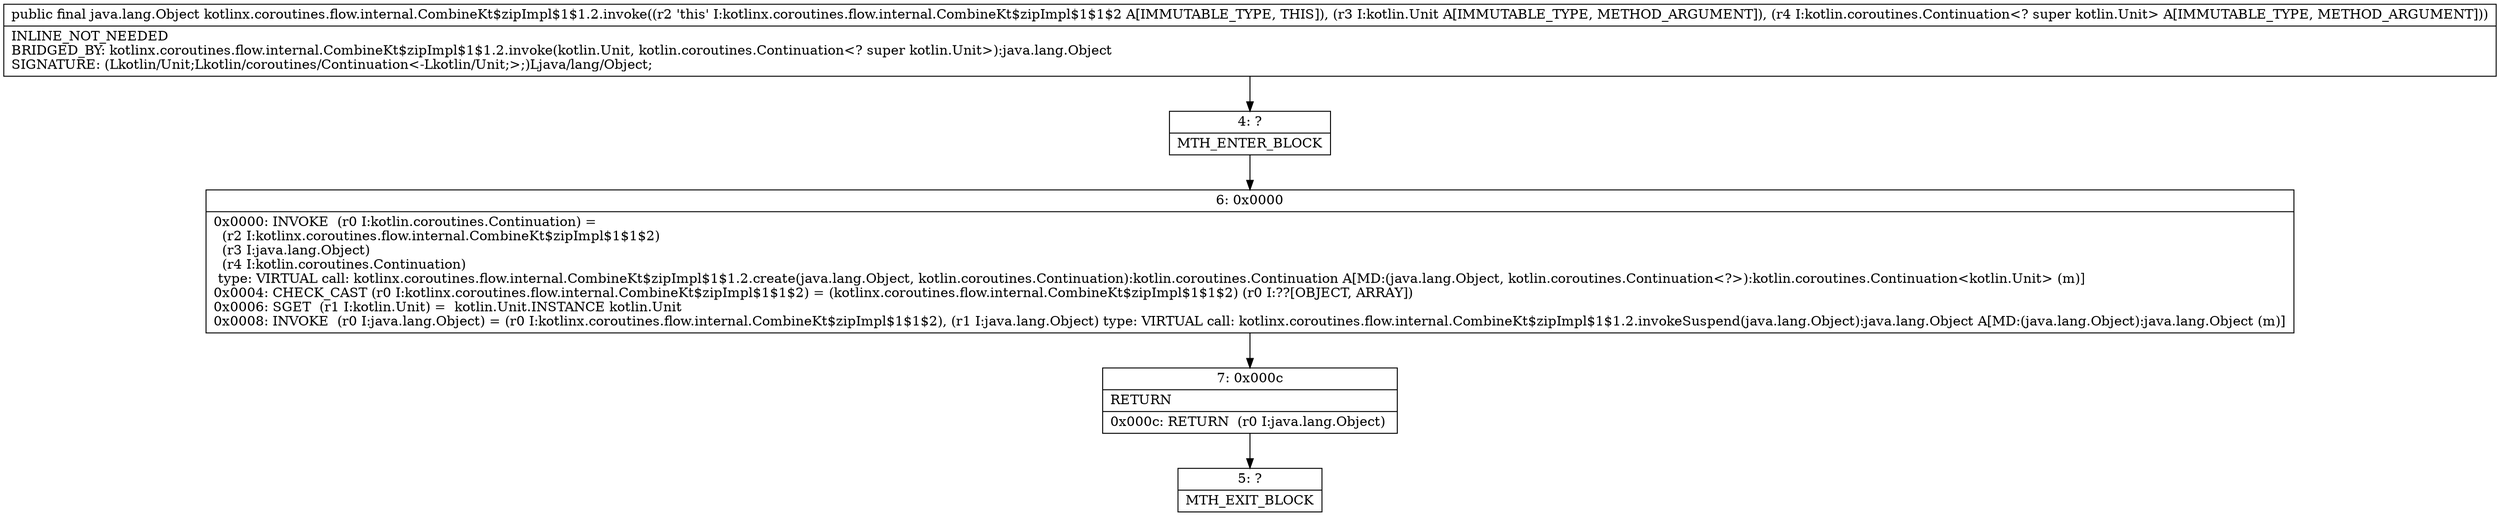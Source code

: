 digraph "CFG forkotlinx.coroutines.flow.internal.CombineKt$zipImpl$1$1.2.invoke(Lkotlin\/Unit;Lkotlin\/coroutines\/Continuation;)Ljava\/lang\/Object;" {
Node_4 [shape=record,label="{4\:\ ?|MTH_ENTER_BLOCK\l}"];
Node_6 [shape=record,label="{6\:\ 0x0000|0x0000: INVOKE  (r0 I:kotlin.coroutines.Continuation) = \l  (r2 I:kotlinx.coroutines.flow.internal.CombineKt$zipImpl$1$1$2)\l  (r3 I:java.lang.Object)\l  (r4 I:kotlin.coroutines.Continuation)\l type: VIRTUAL call: kotlinx.coroutines.flow.internal.CombineKt$zipImpl$1$1.2.create(java.lang.Object, kotlin.coroutines.Continuation):kotlin.coroutines.Continuation A[MD:(java.lang.Object, kotlin.coroutines.Continuation\<?\>):kotlin.coroutines.Continuation\<kotlin.Unit\> (m)]\l0x0004: CHECK_CAST (r0 I:kotlinx.coroutines.flow.internal.CombineKt$zipImpl$1$1$2) = (kotlinx.coroutines.flow.internal.CombineKt$zipImpl$1$1$2) (r0 I:??[OBJECT, ARRAY]) \l0x0006: SGET  (r1 I:kotlin.Unit) =  kotlin.Unit.INSTANCE kotlin.Unit \l0x0008: INVOKE  (r0 I:java.lang.Object) = (r0 I:kotlinx.coroutines.flow.internal.CombineKt$zipImpl$1$1$2), (r1 I:java.lang.Object) type: VIRTUAL call: kotlinx.coroutines.flow.internal.CombineKt$zipImpl$1$1.2.invokeSuspend(java.lang.Object):java.lang.Object A[MD:(java.lang.Object):java.lang.Object (m)]\l}"];
Node_7 [shape=record,label="{7\:\ 0x000c|RETURN\l|0x000c: RETURN  (r0 I:java.lang.Object) \l}"];
Node_5 [shape=record,label="{5\:\ ?|MTH_EXIT_BLOCK\l}"];
MethodNode[shape=record,label="{public final java.lang.Object kotlinx.coroutines.flow.internal.CombineKt$zipImpl$1$1.2.invoke((r2 'this' I:kotlinx.coroutines.flow.internal.CombineKt$zipImpl$1$1$2 A[IMMUTABLE_TYPE, THIS]), (r3 I:kotlin.Unit A[IMMUTABLE_TYPE, METHOD_ARGUMENT]), (r4 I:kotlin.coroutines.Continuation\<? super kotlin.Unit\> A[IMMUTABLE_TYPE, METHOD_ARGUMENT]))  | INLINE_NOT_NEEDED\lBRIDGED_BY: kotlinx.coroutines.flow.internal.CombineKt$zipImpl$1$1.2.invoke(kotlin.Unit, kotlin.coroutines.Continuation\<? super kotlin.Unit\>):java.lang.Object\lSIGNATURE: (Lkotlin\/Unit;Lkotlin\/coroutines\/Continuation\<\-Lkotlin\/Unit;\>;)Ljava\/lang\/Object;\l}"];
MethodNode -> Node_4;Node_4 -> Node_6;
Node_6 -> Node_7;
Node_7 -> Node_5;
}

